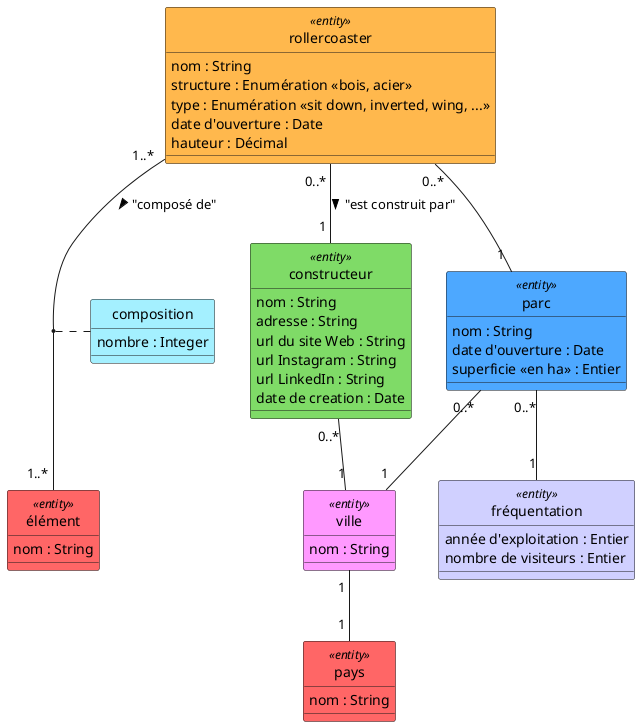 @startuml name

' Masquer les cercles dans les classes
hide circle 

' ---------------------------
'   Définition des entités 
' ---------------------------

entity "rollercoaster"  as rollercoaster <<entity>> #FFB84D {    
    nom : String
    structure : Enumération <<bois, acier>>
    type : Enumération <<sit down, inverted, wing, ...>>
    date d'ouverture : Date
    hauteur : Décimal
}

entity "constructeur" as constructeur <<entity>> #7FDB67 {    
    nom : String
    adresse : String
    url du site Web : String
    url Instagram : String
    url LinkedIn : String
    date de creation : Date
}

entity "parc" as parc <<entity>> #4DA8FF {    
    nom : String
    date d'ouverture : Date
    superficie <<en ha>> : Entier
}

entity "ville" as ville <<entity>> #FF99FF {   
    nom : String
}

entity "pays" as pays <<entity>> #FF6666 {   
    nom : String
}

entity "élément" as element <<entity>> #FF6666 {    
    nom : String
}

entity "fréquentation" as frequentation <<entity>> #D0D0FF{    
    année d'exploitation : Entier
    nombre de visiteurs : Entier
}

' -------------------------------
'   Associations (relations)
' -------------------------------

' Un constructeur PEUT NE PAS AVOIR comme PLUSIEURS de rollercoaster, mais avoir d'autres types d'attractions
' Un rollercoaster est obligatoirement construit par UN constructeurs.
rollercoaster  " 0..* "--" 1 " constructeur :  "est construit par" > 

' Un rollercoaster est localisé dans UN parc et un parc peut avoir AUCUN ou PLUSIEURS rollercoasters
' A COMPLETER LA RELATION
rollercoaster "0..*"--" 1 " parc
' Un constructeur est localisé dans UNE ville, une ville peut avoir AUCUN ou PLUSIEURS constructeurs
' A COMPLETER LA RELATION
constructeur "0..*"--"1" ville

' Un parc d'attractions est  localisé dans UNE ville, une ville peut avoir AUCUN ou PLUSIEURS parcs d'attractions
' A COMPLETER LA RELATION
parc "0..*"--" 1 " ville

' Un parc n'a pas encore de fréquentation avant la fin de sa 1ère année d'exploitation
' Ensuite un par aura PLUSIEURS fréquentations (une par année d'exploitation.)
' Une fréquentation est en relation avec UN parc pour UNE année.
' A COMPLETER LA RELATION
parc "0..*" -- "1" frequentation

' Une ville à UN unique pays, un pays à UNE ou plusieurs villes
' A COMPLETER LA RELATION
ville " 1 "--" 1 " pays

' Un rollercoaster est composé de PLUSIEURS ELEMENTS et un élément peut se trouver dans PLUSIEURS rollercosters
' Un élément peut également avoir un NOMBRE D'OCCURRENCES supérieur à 1 dans un rollercoaster
rollercoaster " 1..* " -- " 1..* " element : "composé de" >
(rollercoaster, element ) . composition
class "composition" as composition #A4F0FF {
    nombre : Integer
}


@enduml
